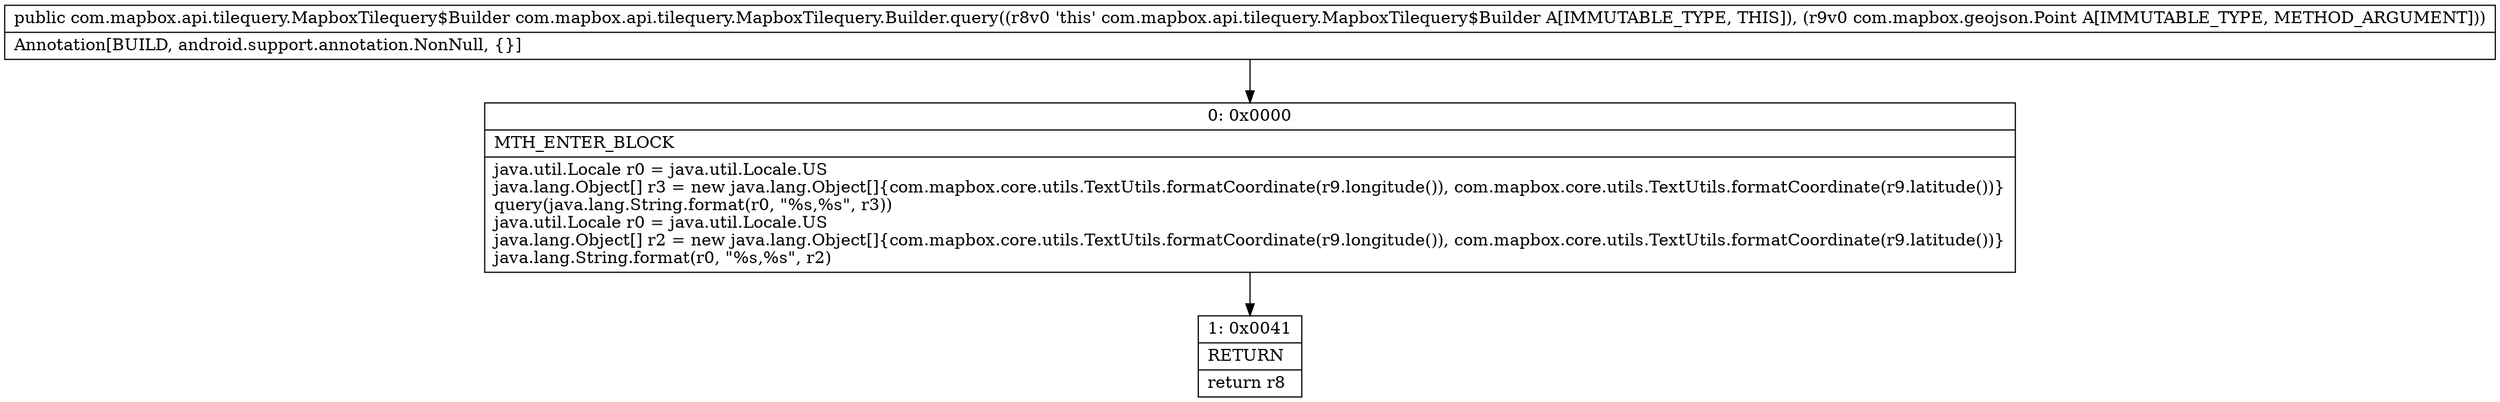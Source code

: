digraph "CFG forcom.mapbox.api.tilequery.MapboxTilequery.Builder.query(Lcom\/mapbox\/geojson\/Point;)Lcom\/mapbox\/api\/tilequery\/MapboxTilequery$Builder;" {
Node_0 [shape=record,label="{0\:\ 0x0000|MTH_ENTER_BLOCK\l|java.util.Locale r0 = java.util.Locale.US\ljava.lang.Object[] r3 = new java.lang.Object[]\{com.mapbox.core.utils.TextUtils.formatCoordinate(r9.longitude()), com.mapbox.core.utils.TextUtils.formatCoordinate(r9.latitude())\}\lquery(java.lang.String.format(r0, \"%s,%s\", r3))\ljava.util.Locale r0 = java.util.Locale.US\ljava.lang.Object[] r2 = new java.lang.Object[]\{com.mapbox.core.utils.TextUtils.formatCoordinate(r9.longitude()), com.mapbox.core.utils.TextUtils.formatCoordinate(r9.latitude())\}\ljava.lang.String.format(r0, \"%s,%s\", r2)\l}"];
Node_1 [shape=record,label="{1\:\ 0x0041|RETURN\l|return r8\l}"];
MethodNode[shape=record,label="{public com.mapbox.api.tilequery.MapboxTilequery$Builder com.mapbox.api.tilequery.MapboxTilequery.Builder.query((r8v0 'this' com.mapbox.api.tilequery.MapboxTilequery$Builder A[IMMUTABLE_TYPE, THIS]), (r9v0 com.mapbox.geojson.Point A[IMMUTABLE_TYPE, METHOD_ARGUMENT]))  | Annotation[BUILD, android.support.annotation.NonNull, \{\}]\l}"];
MethodNode -> Node_0;
Node_0 -> Node_1;
}

